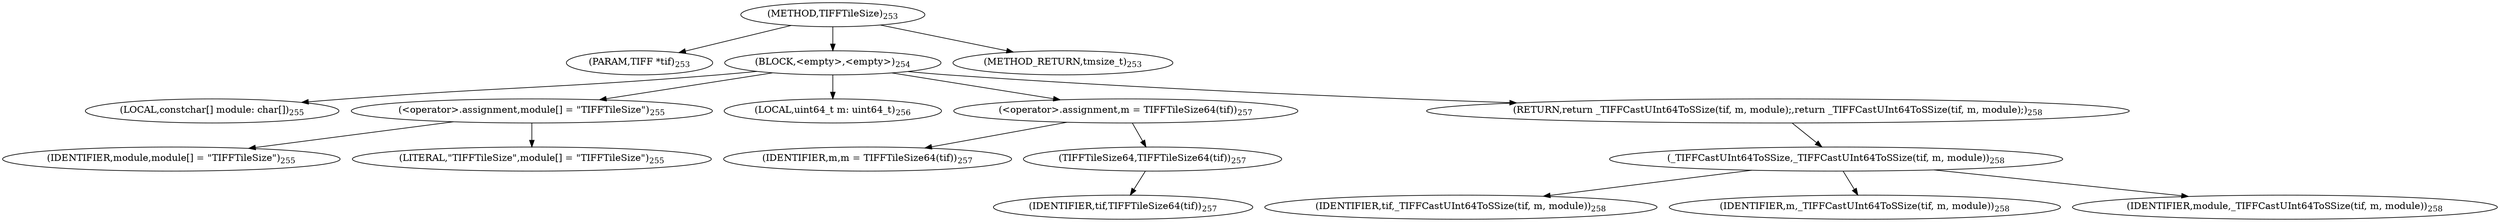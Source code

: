 digraph "TIFFTileSize" {  
"29937" [label = <(METHOD,TIFFTileSize)<SUB>253</SUB>> ]
"29938" [label = <(PARAM,TIFF *tif)<SUB>253</SUB>> ]
"29939" [label = <(BLOCK,&lt;empty&gt;,&lt;empty&gt;)<SUB>254</SUB>> ]
"29940" [label = <(LOCAL,constchar[] module: char[])<SUB>255</SUB>> ]
"29941" [label = <(&lt;operator&gt;.assignment,module[] = &quot;TIFFTileSize&quot;)<SUB>255</SUB>> ]
"29942" [label = <(IDENTIFIER,module,module[] = &quot;TIFFTileSize&quot;)<SUB>255</SUB>> ]
"29943" [label = <(LITERAL,&quot;TIFFTileSize&quot;,module[] = &quot;TIFFTileSize&quot;)<SUB>255</SUB>> ]
"29944" [label = <(LOCAL,uint64_t m: uint64_t)<SUB>256</SUB>> ]
"29945" [label = <(&lt;operator&gt;.assignment,m = TIFFTileSize64(tif))<SUB>257</SUB>> ]
"29946" [label = <(IDENTIFIER,m,m = TIFFTileSize64(tif))<SUB>257</SUB>> ]
"29947" [label = <(TIFFTileSize64,TIFFTileSize64(tif))<SUB>257</SUB>> ]
"29948" [label = <(IDENTIFIER,tif,TIFFTileSize64(tif))<SUB>257</SUB>> ]
"29949" [label = <(RETURN,return _TIFFCastUInt64ToSSize(tif, m, module);,return _TIFFCastUInt64ToSSize(tif, m, module);)<SUB>258</SUB>> ]
"29950" [label = <(_TIFFCastUInt64ToSSize,_TIFFCastUInt64ToSSize(tif, m, module))<SUB>258</SUB>> ]
"29951" [label = <(IDENTIFIER,tif,_TIFFCastUInt64ToSSize(tif, m, module))<SUB>258</SUB>> ]
"29952" [label = <(IDENTIFIER,m,_TIFFCastUInt64ToSSize(tif, m, module))<SUB>258</SUB>> ]
"29953" [label = <(IDENTIFIER,module,_TIFFCastUInt64ToSSize(tif, m, module))<SUB>258</SUB>> ]
"29954" [label = <(METHOD_RETURN,tmsize_t)<SUB>253</SUB>> ]
  "29937" -> "29938" 
  "29937" -> "29939" 
  "29937" -> "29954" 
  "29939" -> "29940" 
  "29939" -> "29941" 
  "29939" -> "29944" 
  "29939" -> "29945" 
  "29939" -> "29949" 
  "29941" -> "29942" 
  "29941" -> "29943" 
  "29945" -> "29946" 
  "29945" -> "29947" 
  "29947" -> "29948" 
  "29949" -> "29950" 
  "29950" -> "29951" 
  "29950" -> "29952" 
  "29950" -> "29953" 
}
